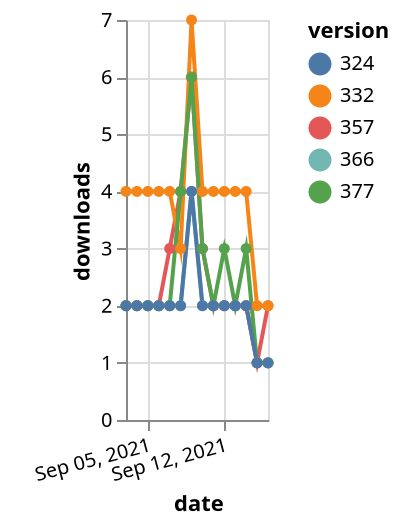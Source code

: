 {"$schema": "https://vega.github.io/schema/vega-lite/v5.json", "description": "A simple bar chart with embedded data.", "data": {"values": [{"date": "2021-09-03", "total": 2318, "delta": 2, "version": "366"}, {"date": "2021-09-04", "total": 2320, "delta": 2, "version": "366"}, {"date": "2021-09-05", "total": 2322, "delta": 2, "version": "366"}, {"date": "2021-09-06", "total": 2324, "delta": 2, "version": "366"}, {"date": "2021-09-07", "total": 2326, "delta": 2, "version": "366"}, {"date": "2021-09-08", "total": 2328, "delta": 2, "version": "366"}, {"date": "2021-09-09", "total": 2332, "delta": 4, "version": "366"}, {"date": "2021-09-10", "total": 2334, "delta": 2, "version": "366"}, {"date": "2021-09-11", "total": 2336, "delta": 2, "version": "366"}, {"date": "2021-09-12", "total": 2338, "delta": 2, "version": "366"}, {"date": "2021-09-13", "total": 2340, "delta": 2, "version": "366"}, {"date": "2021-09-14", "total": 2342, "delta": 2, "version": "366"}, {"date": "2021-09-15", "total": 2343, "delta": 1, "version": "366"}, {"date": "2021-09-16", "total": 2344, "delta": 1, "version": "366"}, {"date": "2021-09-03", "total": 2901, "delta": 2, "version": "357"}, {"date": "2021-09-04", "total": 2903, "delta": 2, "version": "357"}, {"date": "2021-09-05", "total": 2905, "delta": 2, "version": "357"}, {"date": "2021-09-06", "total": 2907, "delta": 2, "version": "357"}, {"date": "2021-09-07", "total": 2910, "delta": 3, "version": "357"}, {"date": "2021-09-08", "total": 2914, "delta": 4, "version": "357"}, {"date": "2021-09-09", "total": 2920, "delta": 6, "version": "357"}, {"date": "2021-09-10", "total": 2923, "delta": 3, "version": "357"}, {"date": "2021-09-11", "total": 2925, "delta": 2, "version": "357"}, {"date": "2021-09-12", "total": 2927, "delta": 2, "version": "357"}, {"date": "2021-09-13", "total": 2929, "delta": 2, "version": "357"}, {"date": "2021-09-14", "total": 2931, "delta": 2, "version": "357"}, {"date": "2021-09-15", "total": 2932, "delta": 1, "version": "357"}, {"date": "2021-09-16", "total": 2934, "delta": 2, "version": "357"}, {"date": "2021-09-03", "total": 4923, "delta": 4, "version": "332"}, {"date": "2021-09-04", "total": 4927, "delta": 4, "version": "332"}, {"date": "2021-09-05", "total": 4931, "delta": 4, "version": "332"}, {"date": "2021-09-06", "total": 4935, "delta": 4, "version": "332"}, {"date": "2021-09-07", "total": 4939, "delta": 4, "version": "332"}, {"date": "2021-09-08", "total": 4942, "delta": 3, "version": "332"}, {"date": "2021-09-09", "total": 4949, "delta": 7, "version": "332"}, {"date": "2021-09-10", "total": 4953, "delta": 4, "version": "332"}, {"date": "2021-09-11", "total": 4957, "delta": 4, "version": "332"}, {"date": "2021-09-12", "total": 4961, "delta": 4, "version": "332"}, {"date": "2021-09-13", "total": 4965, "delta": 4, "version": "332"}, {"date": "2021-09-14", "total": 4969, "delta": 4, "version": "332"}, {"date": "2021-09-15", "total": 4971, "delta": 2, "version": "332"}, {"date": "2021-09-16", "total": 4973, "delta": 2, "version": "332"}, {"date": "2021-09-03", "total": 2095, "delta": 2, "version": "377"}, {"date": "2021-09-04", "total": 2097, "delta": 2, "version": "377"}, {"date": "2021-09-05", "total": 2099, "delta": 2, "version": "377"}, {"date": "2021-09-06", "total": 2101, "delta": 2, "version": "377"}, {"date": "2021-09-07", "total": 2103, "delta": 2, "version": "377"}, {"date": "2021-09-08", "total": 2107, "delta": 4, "version": "377"}, {"date": "2021-09-09", "total": 2113, "delta": 6, "version": "377"}, {"date": "2021-09-10", "total": 2116, "delta": 3, "version": "377"}, {"date": "2021-09-11", "total": 2118, "delta": 2, "version": "377"}, {"date": "2021-09-12", "total": 2121, "delta": 3, "version": "377"}, {"date": "2021-09-13", "total": 2123, "delta": 2, "version": "377"}, {"date": "2021-09-14", "total": 2126, "delta": 3, "version": "377"}, {"date": "2021-09-15", "total": 2127, "delta": 1, "version": "377"}, {"date": "2021-09-16", "total": 2128, "delta": 1, "version": "377"}, {"date": "2021-09-03", "total": 2618, "delta": 2, "version": "324"}, {"date": "2021-09-04", "total": 2620, "delta": 2, "version": "324"}, {"date": "2021-09-05", "total": 2622, "delta": 2, "version": "324"}, {"date": "2021-09-06", "total": 2624, "delta": 2, "version": "324"}, {"date": "2021-09-07", "total": 2626, "delta": 2, "version": "324"}, {"date": "2021-09-08", "total": 2628, "delta": 2, "version": "324"}, {"date": "2021-09-09", "total": 2632, "delta": 4, "version": "324"}, {"date": "2021-09-10", "total": 2634, "delta": 2, "version": "324"}, {"date": "2021-09-11", "total": 2636, "delta": 2, "version": "324"}, {"date": "2021-09-12", "total": 2638, "delta": 2, "version": "324"}, {"date": "2021-09-13", "total": 2640, "delta": 2, "version": "324"}, {"date": "2021-09-14", "total": 2642, "delta": 2, "version": "324"}, {"date": "2021-09-15", "total": 2643, "delta": 1, "version": "324"}, {"date": "2021-09-16", "total": 2644, "delta": 1, "version": "324"}]}, "width": "container", "mark": {"type": "line", "point": {"filled": true}}, "encoding": {"x": {"field": "date", "type": "temporal", "timeUnit": "yearmonthdate", "title": "date", "axis": {"labelAngle": -15}}, "y": {"field": "delta", "type": "quantitative", "title": "downloads"}, "color": {"field": "version", "type": "nominal"}, "tooltip": {"field": "delta"}}}